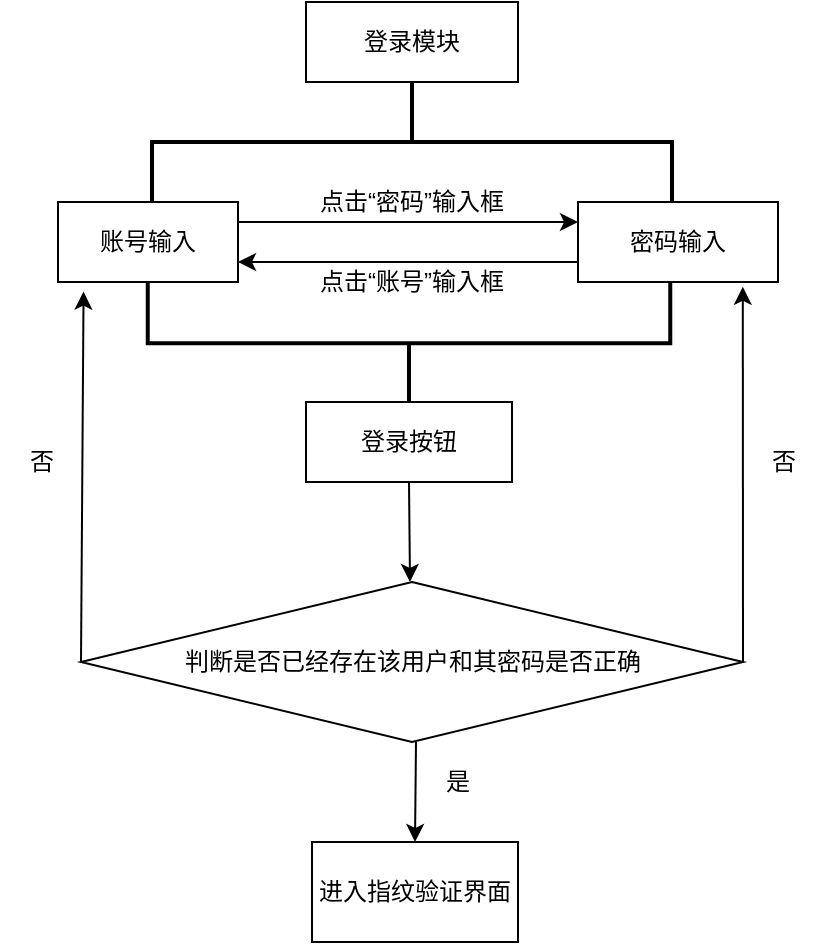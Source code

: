 <mxfile version="13.6.10" type="device"><diagram id="hphdLBsPK-qWqN_0iXui" name="第 1 页"><mxGraphModel dx="1038" dy="499" grid="1" gridSize="10" guides="1" tooltips="1" connect="1" arrows="1" fold="1" page="1" pageScale="1" pageWidth="827" pageHeight="1169" math="0" shadow="0"><root><mxCell id="0"/><mxCell id="1" parent="0"/><mxCell id="n196UGVKgSMLk-vt7TzD-1" value="登录模块" style="rounded=0;whiteSpace=wrap;html=1;" vertex="1" parent="1"><mxGeometry x="354" y="80" width="106" height="40" as="geometry"/></mxCell><mxCell id="n196UGVKgSMLk-vt7TzD-2" value="" style="strokeWidth=2;html=1;shape=mxgraph.flowchart.annotation_2;align=left;labelPosition=right;pointerEvents=1;rotation=90;" vertex="1" parent="1"><mxGeometry x="377.5" y="20" width="59" height="260" as="geometry"/></mxCell><mxCell id="n196UGVKgSMLk-vt7TzD-3" value="账号输入" style="rounded=0;whiteSpace=wrap;html=1;" vertex="1" parent="1"><mxGeometry x="230" y="180" width="90" height="40" as="geometry"/></mxCell><mxCell id="n196UGVKgSMLk-vt7TzD-4" value="密码输入" style="rounded=0;whiteSpace=wrap;html=1;" vertex="1" parent="1"><mxGeometry x="490" y="180" width="100" height="40" as="geometry"/></mxCell><mxCell id="n196UGVKgSMLk-vt7TzD-5" value="" style="endArrow=classic;html=1;exitX=1;exitY=0.25;exitDx=0;exitDy=0;entryX=0;entryY=0.25;entryDx=0;entryDy=0;" edge="1" parent="1" source="n196UGVKgSMLk-vt7TzD-3" target="n196UGVKgSMLk-vt7TzD-4"><mxGeometry width="50" height="50" relative="1" as="geometry"><mxPoint x="390" y="280" as="sourcePoint"/><mxPoint x="440" y="230" as="targetPoint"/></mxGeometry></mxCell><mxCell id="n196UGVKgSMLk-vt7TzD-6" value="点击“密码”输入框" style="text;html=1;strokeColor=none;fillColor=none;align=center;verticalAlign=middle;whiteSpace=wrap;rounded=0;" vertex="1" parent="1"><mxGeometry x="342" y="170" width="130" height="20" as="geometry"/></mxCell><mxCell id="n196UGVKgSMLk-vt7TzD-7" value="" style="endArrow=classic;html=1;entryX=1;entryY=0.75;entryDx=0;entryDy=0;exitX=0;exitY=0.75;exitDx=0;exitDy=0;" edge="1" parent="1" source="n196UGVKgSMLk-vt7TzD-4" target="n196UGVKgSMLk-vt7TzD-3"><mxGeometry width="50" height="50" relative="1" as="geometry"><mxPoint x="390" y="270" as="sourcePoint"/><mxPoint x="440" y="220" as="targetPoint"/></mxGeometry></mxCell><mxCell id="n196UGVKgSMLk-vt7TzD-8" value="点击“账号”输入框" style="text;html=1;strokeColor=none;fillColor=none;align=center;verticalAlign=middle;whiteSpace=wrap;rounded=0;" vertex="1" parent="1"><mxGeometry x="327" y="210" width="160" height="20" as="geometry"/></mxCell><mxCell id="n196UGVKgSMLk-vt7TzD-9" value="" style="strokeWidth=2;html=1;shape=mxgraph.flowchart.annotation_2;align=left;labelPosition=right;pointerEvents=1;rotation=-90;" vertex="1" parent="1"><mxGeometry x="374.5" y="120" width="62" height="261.25" as="geometry"/></mxCell><mxCell id="n196UGVKgSMLk-vt7TzD-10" value="登录按钮" style="rounded=0;whiteSpace=wrap;html=1;" vertex="1" parent="1"><mxGeometry x="354" y="280" width="103" height="40" as="geometry"/></mxCell><mxCell id="n196UGVKgSMLk-vt7TzD-11" value="" style="endArrow=classic;html=1;exitX=0.5;exitY=1;exitDx=0;exitDy=0;" edge="1" parent="1" source="n196UGVKgSMLk-vt7TzD-10"><mxGeometry width="50" height="50" relative="1" as="geometry"><mxPoint x="390" y="370" as="sourcePoint"/><mxPoint x="406" y="370" as="targetPoint"/></mxGeometry></mxCell><mxCell id="n196UGVKgSMLk-vt7TzD-12" value="判断是否已经存在该用户和其密码是否正确" style="rhombus;whiteSpace=wrap;html=1;" vertex="1" parent="1"><mxGeometry x="241.5" y="370" width="331" height="80" as="geometry"/></mxCell><mxCell id="n196UGVKgSMLk-vt7TzD-13" value="进入指纹验证界面" style="rounded=0;whiteSpace=wrap;html=1;" vertex="1" parent="1"><mxGeometry x="357" y="500" width="103" height="50" as="geometry"/></mxCell><mxCell id="n196UGVKgSMLk-vt7TzD-14" value="" style="endArrow=classic;html=1;entryX=0.5;entryY=0;entryDx=0;entryDy=0;" edge="1" parent="1" target="n196UGVKgSMLk-vt7TzD-13"><mxGeometry width="50" height="50" relative="1" as="geometry"><mxPoint x="409" y="450" as="sourcePoint"/><mxPoint x="440" y="420" as="targetPoint"/></mxGeometry></mxCell><mxCell id="n196UGVKgSMLk-vt7TzD-15" value="是" style="text;html=1;strokeColor=none;fillColor=none;align=center;verticalAlign=middle;whiteSpace=wrap;rounded=0;" vertex="1" parent="1"><mxGeometry x="410" y="460" width="40" height="20" as="geometry"/></mxCell><mxCell id="n196UGVKgSMLk-vt7TzD-16" value="" style="endArrow=classic;html=1;exitX=1;exitY=0.5;exitDx=0;exitDy=0;entryX=0.824;entryY=1.06;entryDx=0;entryDy=0;entryPerimeter=0;" edge="1" parent="1" source="n196UGVKgSMLk-vt7TzD-12" target="n196UGVKgSMLk-vt7TzD-4"><mxGeometry width="50" height="50" relative="1" as="geometry"><mxPoint x="390" y="270" as="sourcePoint"/><mxPoint x="440" y="220" as="targetPoint"/></mxGeometry></mxCell><mxCell id="n196UGVKgSMLk-vt7TzD-17" value="" style="endArrow=classic;html=1;exitX=0;exitY=0.5;exitDx=0;exitDy=0;entryX=0.142;entryY=1.12;entryDx=0;entryDy=0;entryPerimeter=0;" edge="1" parent="1" source="n196UGVKgSMLk-vt7TzD-12" target="n196UGVKgSMLk-vt7TzD-3"><mxGeometry width="50" height="50" relative="1" as="geometry"><mxPoint x="390" y="270" as="sourcePoint"/><mxPoint x="440" y="220" as="targetPoint"/></mxGeometry></mxCell><mxCell id="n196UGVKgSMLk-vt7TzD-18" value="否" style="text;html=1;strokeColor=none;fillColor=none;align=center;verticalAlign=middle;whiteSpace=wrap;rounded=0;" vertex="1" parent="1"><mxGeometry x="572.5" y="300" width="40" height="20" as="geometry"/></mxCell><mxCell id="n196UGVKgSMLk-vt7TzD-19" value="否" style="text;html=1;strokeColor=none;fillColor=none;align=center;verticalAlign=middle;whiteSpace=wrap;rounded=0;" vertex="1" parent="1"><mxGeometry x="201.5" y="300" width="40" height="20" as="geometry"/></mxCell></root></mxGraphModel></diagram></mxfile>
